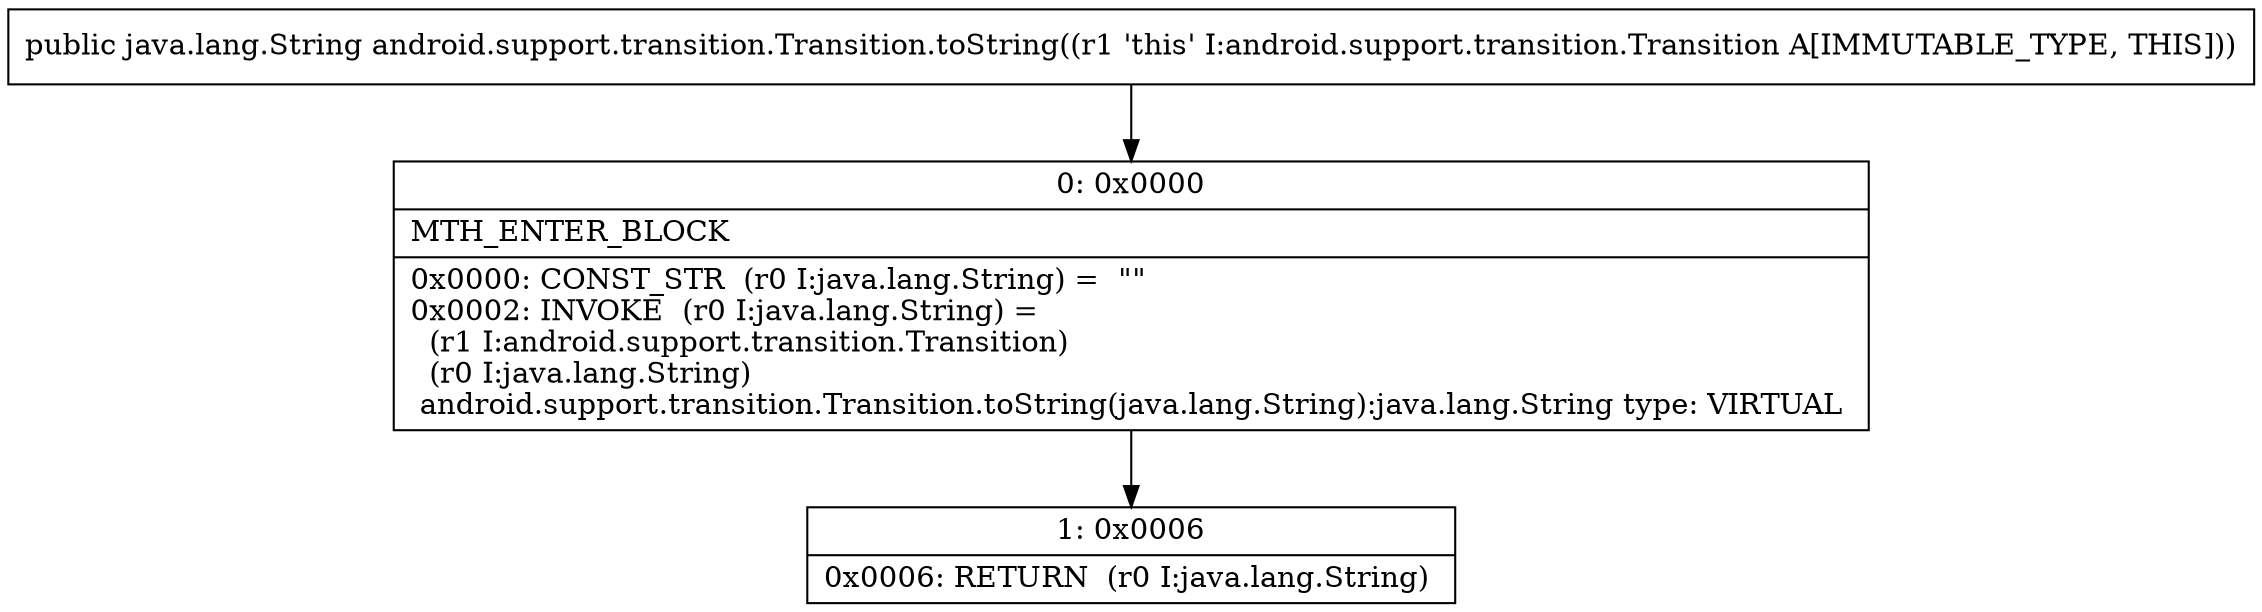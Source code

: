 digraph "CFG forandroid.support.transition.Transition.toString()Ljava\/lang\/String;" {
Node_0 [shape=record,label="{0\:\ 0x0000|MTH_ENTER_BLOCK\l|0x0000: CONST_STR  (r0 I:java.lang.String) =  \"\" \l0x0002: INVOKE  (r0 I:java.lang.String) = \l  (r1 I:android.support.transition.Transition)\l  (r0 I:java.lang.String)\l android.support.transition.Transition.toString(java.lang.String):java.lang.String type: VIRTUAL \l}"];
Node_1 [shape=record,label="{1\:\ 0x0006|0x0006: RETURN  (r0 I:java.lang.String) \l}"];
MethodNode[shape=record,label="{public java.lang.String android.support.transition.Transition.toString((r1 'this' I:android.support.transition.Transition A[IMMUTABLE_TYPE, THIS])) }"];
MethodNode -> Node_0;
Node_0 -> Node_1;
}

